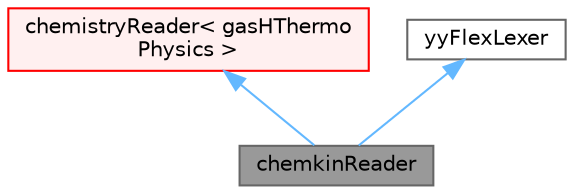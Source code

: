 digraph "chemkinReader"
{
 // LATEX_PDF_SIZE
  bgcolor="transparent";
  edge [fontname=Helvetica,fontsize=10,labelfontname=Helvetica,labelfontsize=10];
  node [fontname=Helvetica,fontsize=10,shape=box,height=0.2,width=0.4];
  Node1 [id="Node000001",label="chemkinReader",height=0.2,width=0.4,color="gray40", fillcolor="grey60", style="filled", fontcolor="black",tooltip="Foam::chemkinReader."];
  Node2 -> Node1 [id="edge1_Node000001_Node000002",dir="back",color="steelblue1",style="solid",tooltip=" "];
  Node2 [id="Node000002",label="chemistryReader\< gasHThermo\lPhysics \>",height=0.2,width=0.4,color="red", fillcolor="#FFF0F0", style="filled",URL="$classFoam_1_1chemistryReader.html",tooltip=" "];
  Node4 -> Node1 [id="edge2_Node000001_Node000004",dir="back",color="steelblue1",style="solid",tooltip=" "];
  Node4 [id="Node000004",label="yyFlexLexer",height=0.2,width=0.4,color="gray40", fillcolor="white", style="filled",tooltip=" "];
}
